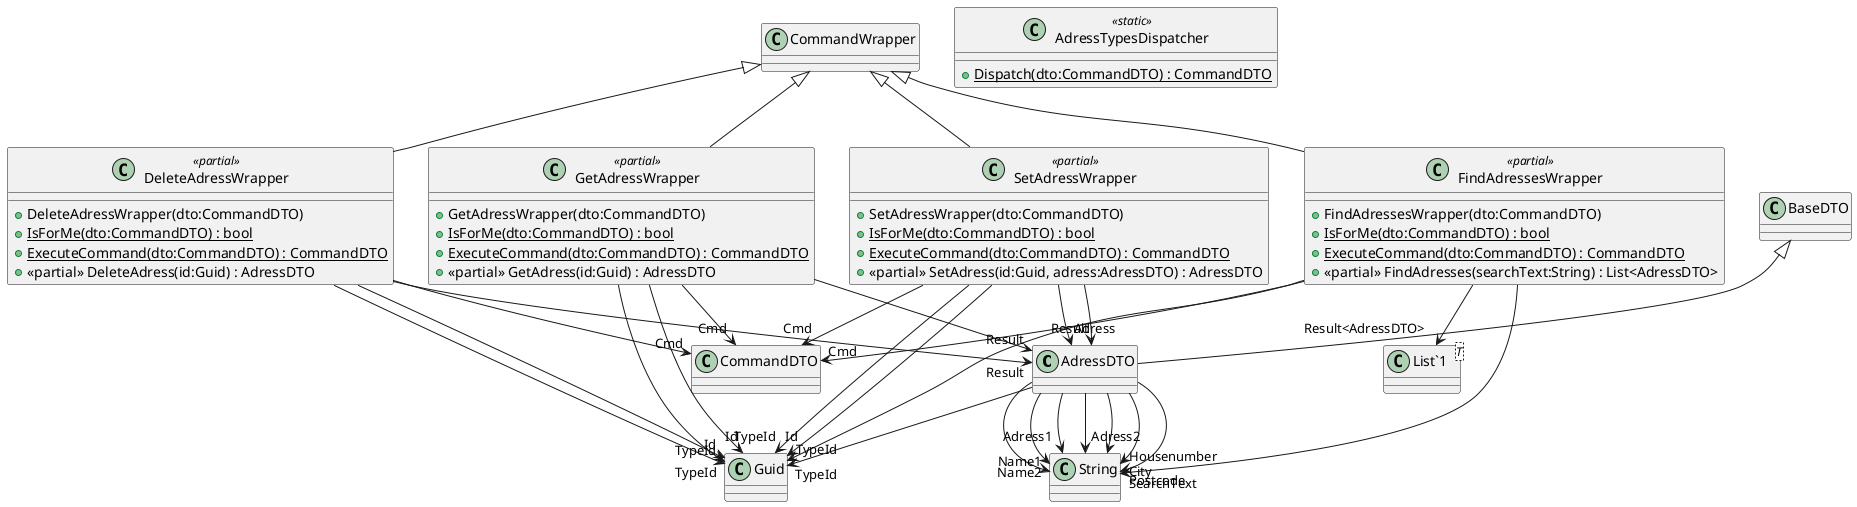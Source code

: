 @startuml
class AdressDTO {
}
class FindAdressesWrapper <<partial>> {
    + FindAdressesWrapper(dto:CommandDTO)
    + {static} IsForMe(dto:CommandDTO) : bool
    + {static} ExecuteCommand(dto:CommandDTO) : CommandDTO
    + <<partial>> FindAdresses(searchText:String) : List<AdressDTO>
}
class GetAdressWrapper <<partial>> {
    + GetAdressWrapper(dto:CommandDTO)
    + {static} IsForMe(dto:CommandDTO) : bool
    + {static} ExecuteCommand(dto:CommandDTO) : CommandDTO
    + <<partial>> GetAdress(id:Guid) : AdressDTO
}
class SetAdressWrapper <<partial>> {
    + SetAdressWrapper(dto:CommandDTO)
    + {static} IsForMe(dto:CommandDTO) : bool
    + {static} ExecuteCommand(dto:CommandDTO) : CommandDTO
    + <<partial>> SetAdress(id:Guid, adress:AdressDTO) : AdressDTO
}
class DeleteAdressWrapper <<partial>> {
    + DeleteAdressWrapper(dto:CommandDTO)
    + {static} IsForMe(dto:CommandDTO) : bool
    + {static} ExecuteCommand(dto:CommandDTO) : CommandDTO
    + <<partial>> DeleteAdress(id:Guid) : AdressDTO
}
class AdressTypesDispatcher <<static>> {
    + {static} Dispatch(dto:CommandDTO) : CommandDTO
}
class "List`1"<T> {
}
BaseDTO <|-- AdressDTO
AdressDTO --> "TypeId" Guid
AdressDTO --> "Name1" String
AdressDTO --> "Name2" String
AdressDTO --> "Adress1" String
AdressDTO --> "Adress2" String
AdressDTO --> "Housenumber" String
AdressDTO --> "City" String
AdressDTO --> "Postcode" String
CommandWrapper <|-- FindAdressesWrapper
FindAdressesWrapper --> "TypeId" Guid
FindAdressesWrapper --> "Cmd" CommandDTO
FindAdressesWrapper --> "SearchText" String
FindAdressesWrapper --> "Result<AdressDTO>" "List`1"
CommandWrapper <|-- GetAdressWrapper
GetAdressWrapper --> "TypeId" Guid
GetAdressWrapper --> "Cmd" CommandDTO
GetAdressWrapper --> "Id" Guid
GetAdressWrapper --> "Result" AdressDTO
CommandWrapper <|-- SetAdressWrapper
SetAdressWrapper --> "TypeId" Guid
SetAdressWrapper --> "Cmd" CommandDTO
SetAdressWrapper --> "Id" Guid
SetAdressWrapper --> "Adress" AdressDTO
SetAdressWrapper --> "Result" AdressDTO
CommandWrapper <|-- DeleteAdressWrapper
DeleteAdressWrapper --> "TypeId" Guid
DeleteAdressWrapper --> "Cmd" CommandDTO
DeleteAdressWrapper --> "Id" Guid
DeleteAdressWrapper --> "Result" AdressDTO
@enduml
